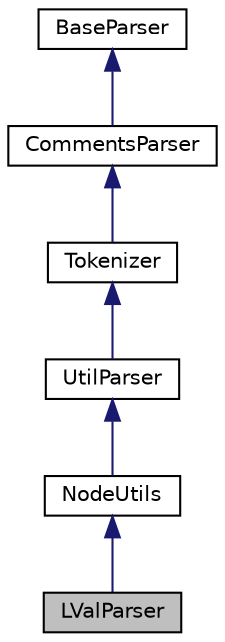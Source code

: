 digraph "LValParser"
{
 // LATEX_PDF_SIZE
  edge [fontname="Helvetica",fontsize="10",labelfontname="Helvetica",labelfontsize="10"];
  node [fontname="Helvetica",fontsize="10",shape=record];
  Node1 [label="LValParser",height=0.2,width=0.4,color="black", fillcolor="grey75", style="filled", fontcolor="black",tooltip=" "];
  Node2 -> Node1 [dir="back",color="midnightblue",fontsize="10",style="solid"];
  Node2 [label="NodeUtils",height=0.2,width=0.4,color="black", fillcolor="white", style="filled",URL="$classNodeUtils.html",tooltip=" "];
  Node3 -> Node2 [dir="back",color="midnightblue",fontsize="10",style="solid"];
  Node3 [label="UtilParser",height=0.2,width=0.4,color="black", fillcolor="white", style="filled",URL="$classUtilParser.html",tooltip=" "];
  Node4 -> Node3 [dir="back",color="midnightblue",fontsize="10",style="solid"];
  Node4 [label="Tokenizer",height=0.2,width=0.4,color="black", fillcolor="white", style="filled",URL="$classTokenizer.html",tooltip="Tokenizer."];
  Node5 -> Node4 [dir="back",color="midnightblue",fontsize="10",style="solid"];
  Node5 [label="CommentsParser",height=0.2,width=0.4,color="black", fillcolor="white", style="filled",URL="$classCommentsParser.html",tooltip=" "];
  Node6 -> Node5 [dir="back",color="midnightblue",fontsize="10",style="solid"];
  Node6 [label="BaseParser",height=0.2,width=0.4,color="black", fillcolor="white", style="filled",URL="$classBaseParser.html",tooltip=" "];
}
